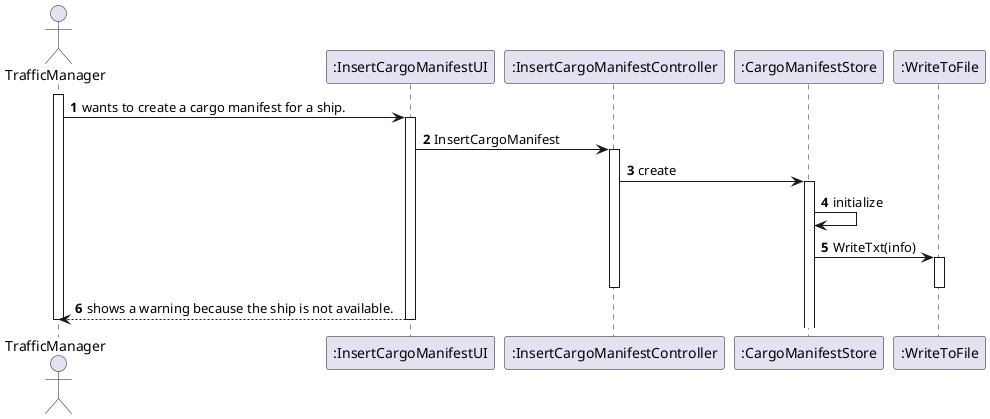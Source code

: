 @startuml
'https://plantuml.com/sequence-diagram

autonumber

actor "TrafficManager" as TM

participant ":InsertCargoManifestUI" as SAUI
participant ":InsertCargoManifestController" as SAC
participant ":CargoManifestStore" as US
participant ":WriteToFile" as WT



activate TM

TM -> SAUI:  wants to create a cargo manifest for a ship.

activate SAUI
SAUI -> SAC: InsertCargoManifest
activate SAC

SAC -> US: create
activate US


US -> US: initialize
US -> WT: WriteTxt(info)
activate WT
deactivate WT


deactivate SAC
SAUI --> TM: shows a warning because the ship is not available.

deactivate SAUI
deactivate TM
@enduml